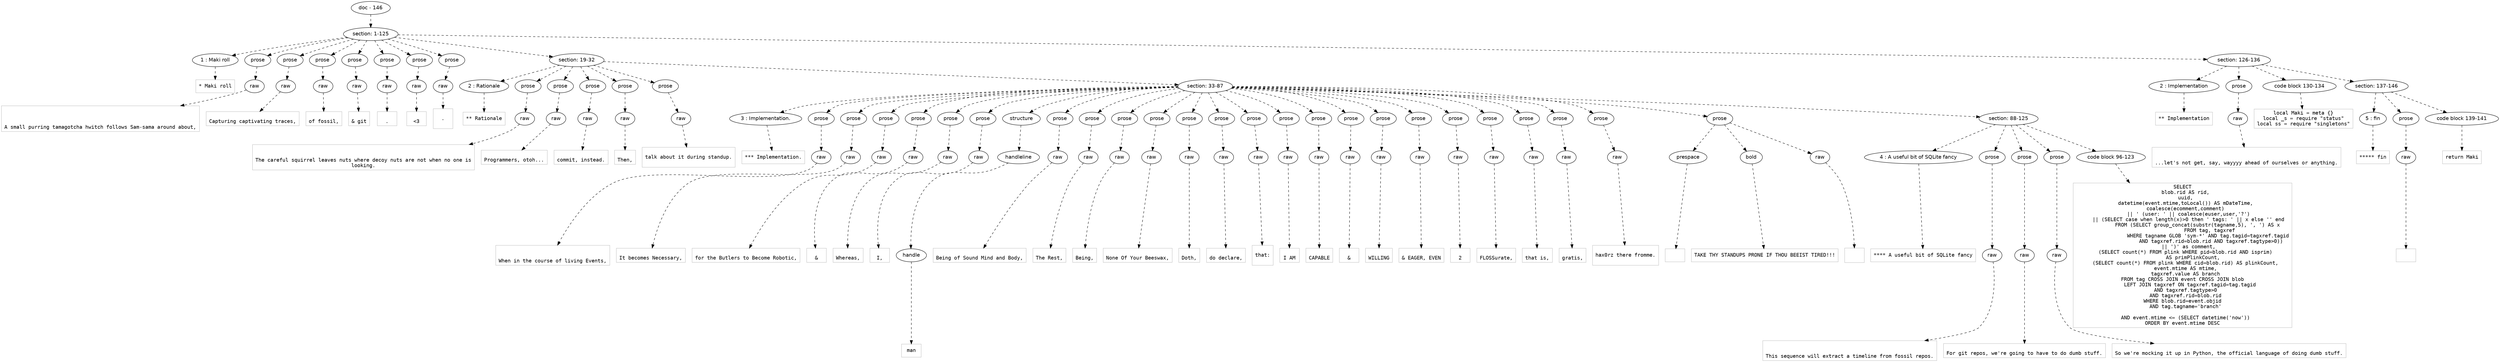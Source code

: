 digraph lpegNode {

node [fontname=Helvetica]
edge [style=dashed]

doc_0 [label="doc - 146"]


doc_0 -> { section_1}
{rank=same; section_1}

section_1 [label="section: 1-125"]


// END RANK doc_0

section_1 -> { header_2 prose_3 prose_4 prose_5 prose_6 prose_7 prose_8 prose_9 section_10 section_11}
{rank=same; header_2 prose_3 prose_4 prose_5 prose_6 prose_7 prose_8 prose_9 section_10 section_11}

header_2 [label="1 : Maki roll"]

prose_3 [label="prose"]

prose_4 [label="prose"]

prose_5 [label="prose"]

prose_6 [label="prose"]

prose_7 [label="prose"]

prose_8 [label="prose"]

prose_9 [label="prose"]

section_10 [label="section: 19-32"]

section_11 [label="section: 126-136"]


// END RANK section_1

header_2 -> leaf_12
leaf_12  [color=Gray,shape=rectangle,fontname=Inconsolata,label="* Maki roll"]
// END RANK header_2

prose_3 -> { raw_13}
{rank=same; raw_13}

raw_13 [label="raw"]


// END RANK prose_3

raw_13 -> leaf_14
leaf_14  [color=Gray,shape=rectangle,fontname=Inconsolata,label="


A small purring tamagotcha hwitch follows Sam-sama around about,
"]
// END RANK raw_13

prose_4 -> { raw_15}
{rank=same; raw_15}

raw_15 [label="raw"]


// END RANK prose_4

raw_15 -> leaf_16
leaf_16  [color=Gray,shape=rectangle,fontname=Inconsolata,label="
Capturing captivating traces,
"]
// END RANK raw_15

prose_5 -> { raw_17}
{rank=same; raw_17}

raw_17 [label="raw"]


// END RANK prose_5

raw_17 -> leaf_18
leaf_18  [color=Gray,shape=rectangle,fontname=Inconsolata,label="
of fossil,
"]
// END RANK raw_17

prose_6 -> { raw_19}
{rank=same; raw_19}

raw_19 [label="raw"]


// END RANK prose_6

raw_19 -> leaf_20
leaf_20  [color=Gray,shape=rectangle,fontname=Inconsolata,label="
& git
"]
// END RANK raw_19

prose_7 -> { raw_21}
{rank=same; raw_21}

raw_21 [label="raw"]


// END RANK prose_7

raw_21 -> leaf_22
leaf_22  [color=Gray,shape=rectangle,fontname=Inconsolata,label="
.
"]
// END RANK raw_21

prose_8 -> { raw_23}
{rank=same; raw_23}

raw_23 [label="raw"]


// END RANK prose_8

raw_23 -> leaf_24
leaf_24  [color=Gray,shape=rectangle,fontname=Inconsolata,label="
<3
"]
// END RANK raw_23

prose_9 -> { raw_25}
{rank=same; raw_25}

raw_25 [label="raw"]


// END RANK prose_9

raw_25 -> leaf_26
leaf_26  [color=Gray,shape=rectangle,fontname=Inconsolata,label="
.

"]
// END RANK raw_25

section_10 -> { header_27 prose_28 prose_29 prose_30 prose_31 prose_32 section_33}
{rank=same; header_27 prose_28 prose_29 prose_30 prose_31 prose_32 section_33}

header_27 [label="2 : Rationale"]

prose_28 [label="prose"]

prose_29 [label="prose"]

prose_30 [label="prose"]

prose_31 [label="prose"]

prose_32 [label="prose"]

section_33 [label="section: 33-87"]


// END RANK section_10

header_27 -> leaf_34
leaf_34  [color=Gray,shape=rectangle,fontname=Inconsolata,label="** Rationale"]
// END RANK header_27

prose_28 -> { raw_35}
{rank=same; raw_35}

raw_35 [label="raw"]


// END RANK prose_28

raw_35 -> leaf_36
leaf_36  [color=Gray,shape=rectangle,fontname=Inconsolata,label="

The careful squirrel leaves nuts where decoy nuts are not when no one is
looking.
"]
// END RANK raw_35

prose_29 -> { raw_37}
{rank=same; raw_37}

raw_37 [label="raw"]


// END RANK prose_29

raw_37 -> leaf_38
leaf_38  [color=Gray,shape=rectangle,fontname=Inconsolata,label="
Programmers, otoh...
"]
// END RANK raw_37

prose_30 -> { raw_39}
{rank=same; raw_39}

raw_39 [label="raw"]


// END RANK prose_30

raw_39 -> leaf_40
leaf_40  [color=Gray,shape=rectangle,fontname=Inconsolata,label="
commit, instead.
"]
// END RANK raw_39

prose_31 -> { raw_41}
{rank=same; raw_41}

raw_41 [label="raw"]


// END RANK prose_31

raw_41 -> leaf_42
leaf_42  [color=Gray,shape=rectangle,fontname=Inconsolata,label="
Then,
"]
// END RANK raw_41

prose_32 -> { raw_43}
{rank=same; raw_43}

raw_43 [label="raw"]


// END RANK prose_32

raw_43 -> leaf_44
leaf_44  [color=Gray,shape=rectangle,fontname=Inconsolata,label="
talk about it during standup.

"]
// END RANK raw_43

section_33 -> { header_45 prose_46 prose_47 prose_48 prose_49 prose_50 prose_51 structure_52 prose_53 prose_54 prose_55 prose_56 prose_57 prose_58 prose_59 prose_60 prose_61 prose_62 prose_63 prose_64 prose_65 prose_66 prose_67 prose_68 prose_69 prose_70 section_71}
{rank=same; header_45 prose_46 prose_47 prose_48 prose_49 prose_50 prose_51 structure_52 prose_53 prose_54 prose_55 prose_56 prose_57 prose_58 prose_59 prose_60 prose_61 prose_62 prose_63 prose_64 prose_65 prose_66 prose_67 prose_68 prose_69 prose_70 section_71}

header_45 [label="3 : Implementation."]

prose_46 [label="prose"]

prose_47 [label="prose"]

prose_48 [label="prose"]

prose_49 [label="prose"]

prose_50 [label="prose"]

prose_51 [label="prose"]

structure_52 [label="structure"]

prose_53 [label="prose"]

prose_54 [label="prose"]

prose_55 [label="prose"]

prose_56 [label="prose"]

prose_57 [label="prose"]

prose_58 [label="prose"]

prose_59 [label="prose"]

prose_60 [label="prose"]

prose_61 [label="prose"]

prose_62 [label="prose"]

prose_63 [label="prose"]

prose_64 [label="prose"]

prose_65 [label="prose"]

prose_66 [label="prose"]

prose_67 [label="prose"]

prose_68 [label="prose"]

prose_69 [label="prose"]

prose_70 [label="prose"]

section_71 [label="section: 88-125"]


// END RANK section_33

header_45 -> leaf_72
leaf_72  [color=Gray,shape=rectangle,fontname=Inconsolata,label="*** Implementation."]
// END RANK header_45

prose_46 -> { raw_73}
{rank=same; raw_73}

raw_73 [label="raw"]


// END RANK prose_46

raw_73 -> leaf_74
leaf_74  [color=Gray,shape=rectangle,fontname=Inconsolata,label="

When in the course of living Events,
"]
// END RANK raw_73

prose_47 -> { raw_75}
{rank=same; raw_75}

raw_75 [label="raw"]


// END RANK prose_47

raw_75 -> leaf_76
leaf_76  [color=Gray,shape=rectangle,fontname=Inconsolata,label="
It becomes Necessary,
"]
// END RANK raw_75

prose_48 -> { raw_77}
{rank=same; raw_77}

raw_77 [label="raw"]


// END RANK prose_48

raw_77 -> leaf_78
leaf_78  [color=Gray,shape=rectangle,fontname=Inconsolata,label="
for the Butlers to Become Robotic,
"]
// END RANK raw_77

prose_49 -> { raw_79}
{rank=same; raw_79}

raw_79 [label="raw"]


// END RANK prose_49

raw_79 -> leaf_80
leaf_80  [color=Gray,shape=rectangle,fontname=Inconsolata,label="
&
"]
// END RANK raw_79

prose_50 -> { raw_81}
{rank=same; raw_81}

raw_81 [label="raw"]


// END RANK prose_50

raw_81 -> leaf_82
leaf_82  [color=Gray,shape=rectangle,fontname=Inconsolata,label="
Whereas,
"]
// END RANK raw_81

prose_51 -> { raw_83}
{rank=same; raw_83}

raw_83 [label="raw"]


// END RANK prose_51

raw_83 -> leaf_84
leaf_84  [color=Gray,shape=rectangle,fontname=Inconsolata,label="
I,
"]
// END RANK raw_83

structure_52 -> { handleline_85}
{rank=same; handleline_85}

handleline_85 [label="handleline"]


// END RANK structure_52

handleline_85 -> { handle_86}
{rank=same; handle_86}

handle_86 [label="handle"]


// END RANK handleline_85

handle_86 -> leaf_87
leaf_87  [color=Gray,shape=rectangle,fontname=Inconsolata,label="man"]
// END RANK handle_86

prose_53 -> { raw_88}
{rank=same; raw_88}

raw_88 [label="raw"]


// END RANK prose_53

raw_88 -> leaf_89
leaf_89  [color=Gray,shape=rectangle,fontname=Inconsolata,label="
Being of Sound Mind and Body,
"]
// END RANK raw_88

prose_54 -> { raw_90}
{rank=same; raw_90}

raw_90 [label="raw"]


// END RANK prose_54

raw_90 -> leaf_91
leaf_91  [color=Gray,shape=rectangle,fontname=Inconsolata,label="
The Rest,
"]
// END RANK raw_90

prose_55 -> { raw_92}
{rank=same; raw_92}

raw_92 [label="raw"]


// END RANK prose_55

raw_92 -> leaf_93
leaf_93  [color=Gray,shape=rectangle,fontname=Inconsolata,label="
Being,
"]
// END RANK raw_92

prose_56 -> { raw_94}
{rank=same; raw_94}

raw_94 [label="raw"]


// END RANK prose_56

raw_94 -> leaf_95
leaf_95  [color=Gray,shape=rectangle,fontname=Inconsolata,label="
None Of Your Beeswax,
"]
// END RANK raw_94

prose_57 -> { raw_96}
{rank=same; raw_96}

raw_96 [label="raw"]


// END RANK prose_57

raw_96 -> leaf_97
leaf_97  [color=Gray,shape=rectangle,fontname=Inconsolata,label="
Doth,
"]
// END RANK raw_96

prose_58 -> { raw_98}
{rank=same; raw_98}

raw_98 [label="raw"]


// END RANK prose_58

raw_98 -> leaf_99
leaf_99  [color=Gray,shape=rectangle,fontname=Inconsolata,label="
do declare,
"]
// END RANK raw_98

prose_59 -> { raw_100}
{rank=same; raw_100}

raw_100 [label="raw"]


// END RANK prose_59

raw_100 -> leaf_101
leaf_101  [color=Gray,shape=rectangle,fontname=Inconsolata,label="
that:

"]
// END RANK raw_100

prose_60 -> { raw_102}
{rank=same; raw_102}

raw_102 [label="raw"]


// END RANK prose_60

raw_102 -> leaf_103
leaf_103  [color=Gray,shape=rectangle,fontname=Inconsolata,label="
I AM
"]
// END RANK raw_102

prose_61 -> { raw_104}
{rank=same; raw_104}

raw_104 [label="raw"]


// END RANK prose_61

raw_104 -> leaf_105
leaf_105  [color=Gray,shape=rectangle,fontname=Inconsolata,label="
CAPABLE
"]
// END RANK raw_104

prose_62 -> { raw_106}
{rank=same; raw_106}

raw_106 [label="raw"]


// END RANK prose_62

raw_106 -> leaf_107
leaf_107  [color=Gray,shape=rectangle,fontname=Inconsolata,label="
&
"]
// END RANK raw_106

prose_63 -> { raw_108}
{rank=same; raw_108}

raw_108 [label="raw"]


// END RANK prose_63

raw_108 -> leaf_109
leaf_109  [color=Gray,shape=rectangle,fontname=Inconsolata,label="
WILLING
"]
// END RANK raw_108

prose_64 -> { raw_110}
{rank=same; raw_110}

raw_110 [label="raw"]


// END RANK prose_64

raw_110 -> leaf_111
leaf_111  [color=Gray,shape=rectangle,fontname=Inconsolata,label="
& EAGER, EVEN
"]
// END RANK raw_110

prose_65 -> { raw_112}
{rank=same; raw_112}

raw_112 [label="raw"]


// END RANK prose_65

raw_112 -> leaf_113
leaf_113  [color=Gray,shape=rectangle,fontname=Inconsolata,label="
2
"]
// END RANK raw_112

prose_66 -> { raw_114}
{rank=same; raw_114}

raw_114 [label="raw"]


// END RANK prose_66

raw_114 -> leaf_115
leaf_115  [color=Gray,shape=rectangle,fontname=Inconsolata,label="
FLOSSurate,
"]
// END RANK raw_114

prose_67 -> { raw_116}
{rank=same; raw_116}

raw_116 [label="raw"]


// END RANK prose_67

raw_116 -> leaf_117
leaf_117  [color=Gray,shape=rectangle,fontname=Inconsolata,label="
that is,
"]
// END RANK raw_116

prose_68 -> { raw_118}
{rank=same; raw_118}

raw_118 [label="raw"]


// END RANK prose_68

raw_118 -> leaf_119
leaf_119  [color=Gray,shape=rectangle,fontname=Inconsolata,label="
gratis,
"]
// END RANK raw_118

prose_69 -> { raw_120}
{rank=same; raw_120}

raw_120 [label="raw"]


// END RANK prose_69

raw_120 -> leaf_121
leaf_121  [color=Gray,shape=rectangle,fontname=Inconsolata,label="
hax0rz there fromme.

"]
// END RANK raw_120

prose_70 -> { prespace_122 bold_123 raw_124}
{rank=same; prespace_122 bold_123 raw_124}

prespace_122 [label="prespace"]

bold_123 [label="bold"]

raw_124 [label="raw"]


// END RANK prose_70

prespace_122 -> leaf_125
leaf_125  [color=Gray,shape=rectangle,fontname=Inconsolata,label=""]
// END RANK prespace_122

bold_123 -> leaf_126
leaf_126  [color=Gray,shape=rectangle,fontname=Inconsolata,label="TAKE THY STANDUPS PRONE IF THOU BEEIST TIRED!!!"]
// END RANK bold_123

raw_124 -> leaf_127
leaf_127  [color=Gray,shape=rectangle,fontname=Inconsolata,label="

"]
// END RANK raw_124

section_71 -> { header_128 prose_129 prose_130 prose_131 codeblock_132}
{rank=same; header_128 prose_129 prose_130 prose_131 codeblock_132}

header_128 [label="4 : A useful bit of SQLite fancy"]

prose_129 [label="prose"]

prose_130 [label="prose"]

prose_131 [label="prose"]

codeblock_132 [label="code block 96-123"]


// END RANK section_71

header_128 -> leaf_133
leaf_133  [color=Gray,shape=rectangle,fontname=Inconsolata,label="**** A useful bit of SQLite fancy"]
// END RANK header_128

prose_129 -> { raw_134}
{rank=same; raw_134}

raw_134 [label="raw"]


// END RANK prose_129

raw_134 -> leaf_135
leaf_135  [color=Gray,shape=rectangle,fontname=Inconsolata,label="

This sequence will extract a timeline from fossil repos.
"]
// END RANK raw_134

prose_130 -> { raw_136}
{rank=same; raw_136}

raw_136 [label="raw"]


// END RANK prose_130

raw_136 -> leaf_137
leaf_137  [color=Gray,shape=rectangle,fontname=Inconsolata,label="
For git repos, we're going to have to do dumb stuff.
"]
// END RANK raw_136

prose_131 -> { raw_138}
{rank=same; raw_138}

raw_138 [label="raw"]


// END RANK prose_131

raw_138 -> leaf_139
leaf_139  [color=Gray,shape=rectangle,fontname=Inconsolata,label="
So we're mocking it up in Python, the official language of doing dumb stuff.
"]
// END RANK raw_138

codeblock_132 -> leaf_140
leaf_140  [color=Gray,shape=rectangle,fontname=Inconsolata,label="SELECT
  blob.rid AS rid,
  uuid,
  datetime(event.mtime,toLocal()) AS mDateTime,
  coalesce(ecomment,comment)
    || ' (user: ' || coalesce(euser,user,'?')
    || (SELECT case when length(x)>0 then ' tags: ' || x else '' end
          FROM (SELECT group_concat(substr(tagname,5), ', ') AS x
                  FROM tag, tagxref
                 WHERE tagname GLOB 'sym-*' AND tag.tagid=tagxref.tagid
                   AND tagxref.rid=blob.rid AND tagxref.tagtype>0))
    || ')' as comment,
  (SELECT count(*) FROM plink WHERE pid=blob.rid AND isprim)
       AS primPlinkCount,
  (SELECT count(*) FROM plink WHERE cid=blob.rid) AS plinkCount,
  event.mtime AS mtime,
  tagxref.value AS branch
FROM tag CROSS JOIN event CROSS JOIN blob
     LEFT JOIN tagxref ON tagxref.tagid=tag.tagid
  AND tagxref.tagtype>0
  AND tagxref.rid=blob.rid
WHERE blob.rid=event.objid
  AND tag.tagname='branch'

  AND event.mtime <= (SELECT datetime('now'))
ORDER BY event.mtime DESC"]
// END RANK codeblock_132

section_11 -> { header_141 prose_142 codeblock_143 section_144}
{rank=same; header_141 prose_142 codeblock_143 section_144}

header_141 [label="2 : Implementation"]

prose_142 [label="prose"]

codeblock_143 [label="code block 130-134"]

section_144 [label="section: 137-146"]


// END RANK section_11

header_141 -> leaf_145
leaf_145  [color=Gray,shape=rectangle,fontname=Inconsolata,label="** Implementation"]
// END RANK header_141

prose_142 -> { raw_146}
{rank=same; raw_146}

raw_146 [label="raw"]


// END RANK prose_142

raw_146 -> leaf_147
leaf_147  [color=Gray,shape=rectangle,fontname=Inconsolata,label="

...let's not get, say, wayyyy ahead of ourselves or anything.
"]
// END RANK raw_146

codeblock_143 -> leaf_148
leaf_148  [color=Gray,shape=rectangle,fontname=Inconsolata,label="local Maki = meta {}
local _s = require \"status\"
local ss = require \"singletons\""]
// END RANK codeblock_143

section_144 -> { header_149 prose_150 codeblock_151}
{rank=same; header_149 prose_150 codeblock_151}

header_149 [label="5 : fin"]

prose_150 [label="prose"]

codeblock_151 [label="code block 139-141"]


// END RANK section_144

header_149 -> leaf_152
leaf_152  [color=Gray,shape=rectangle,fontname=Inconsolata,label="***** fin"]
// END RANK header_149

prose_150 -> { raw_153}
{rank=same; raw_153}

raw_153 [label="raw"]


// END RANK prose_150

raw_153 -> leaf_154
leaf_154  [color=Gray,shape=rectangle,fontname=Inconsolata,label="
"]
// END RANK raw_153

codeblock_151 -> leaf_155
leaf_155  [color=Gray,shape=rectangle,fontname=Inconsolata,label="return Maki"]
// END RANK codeblock_151


}
